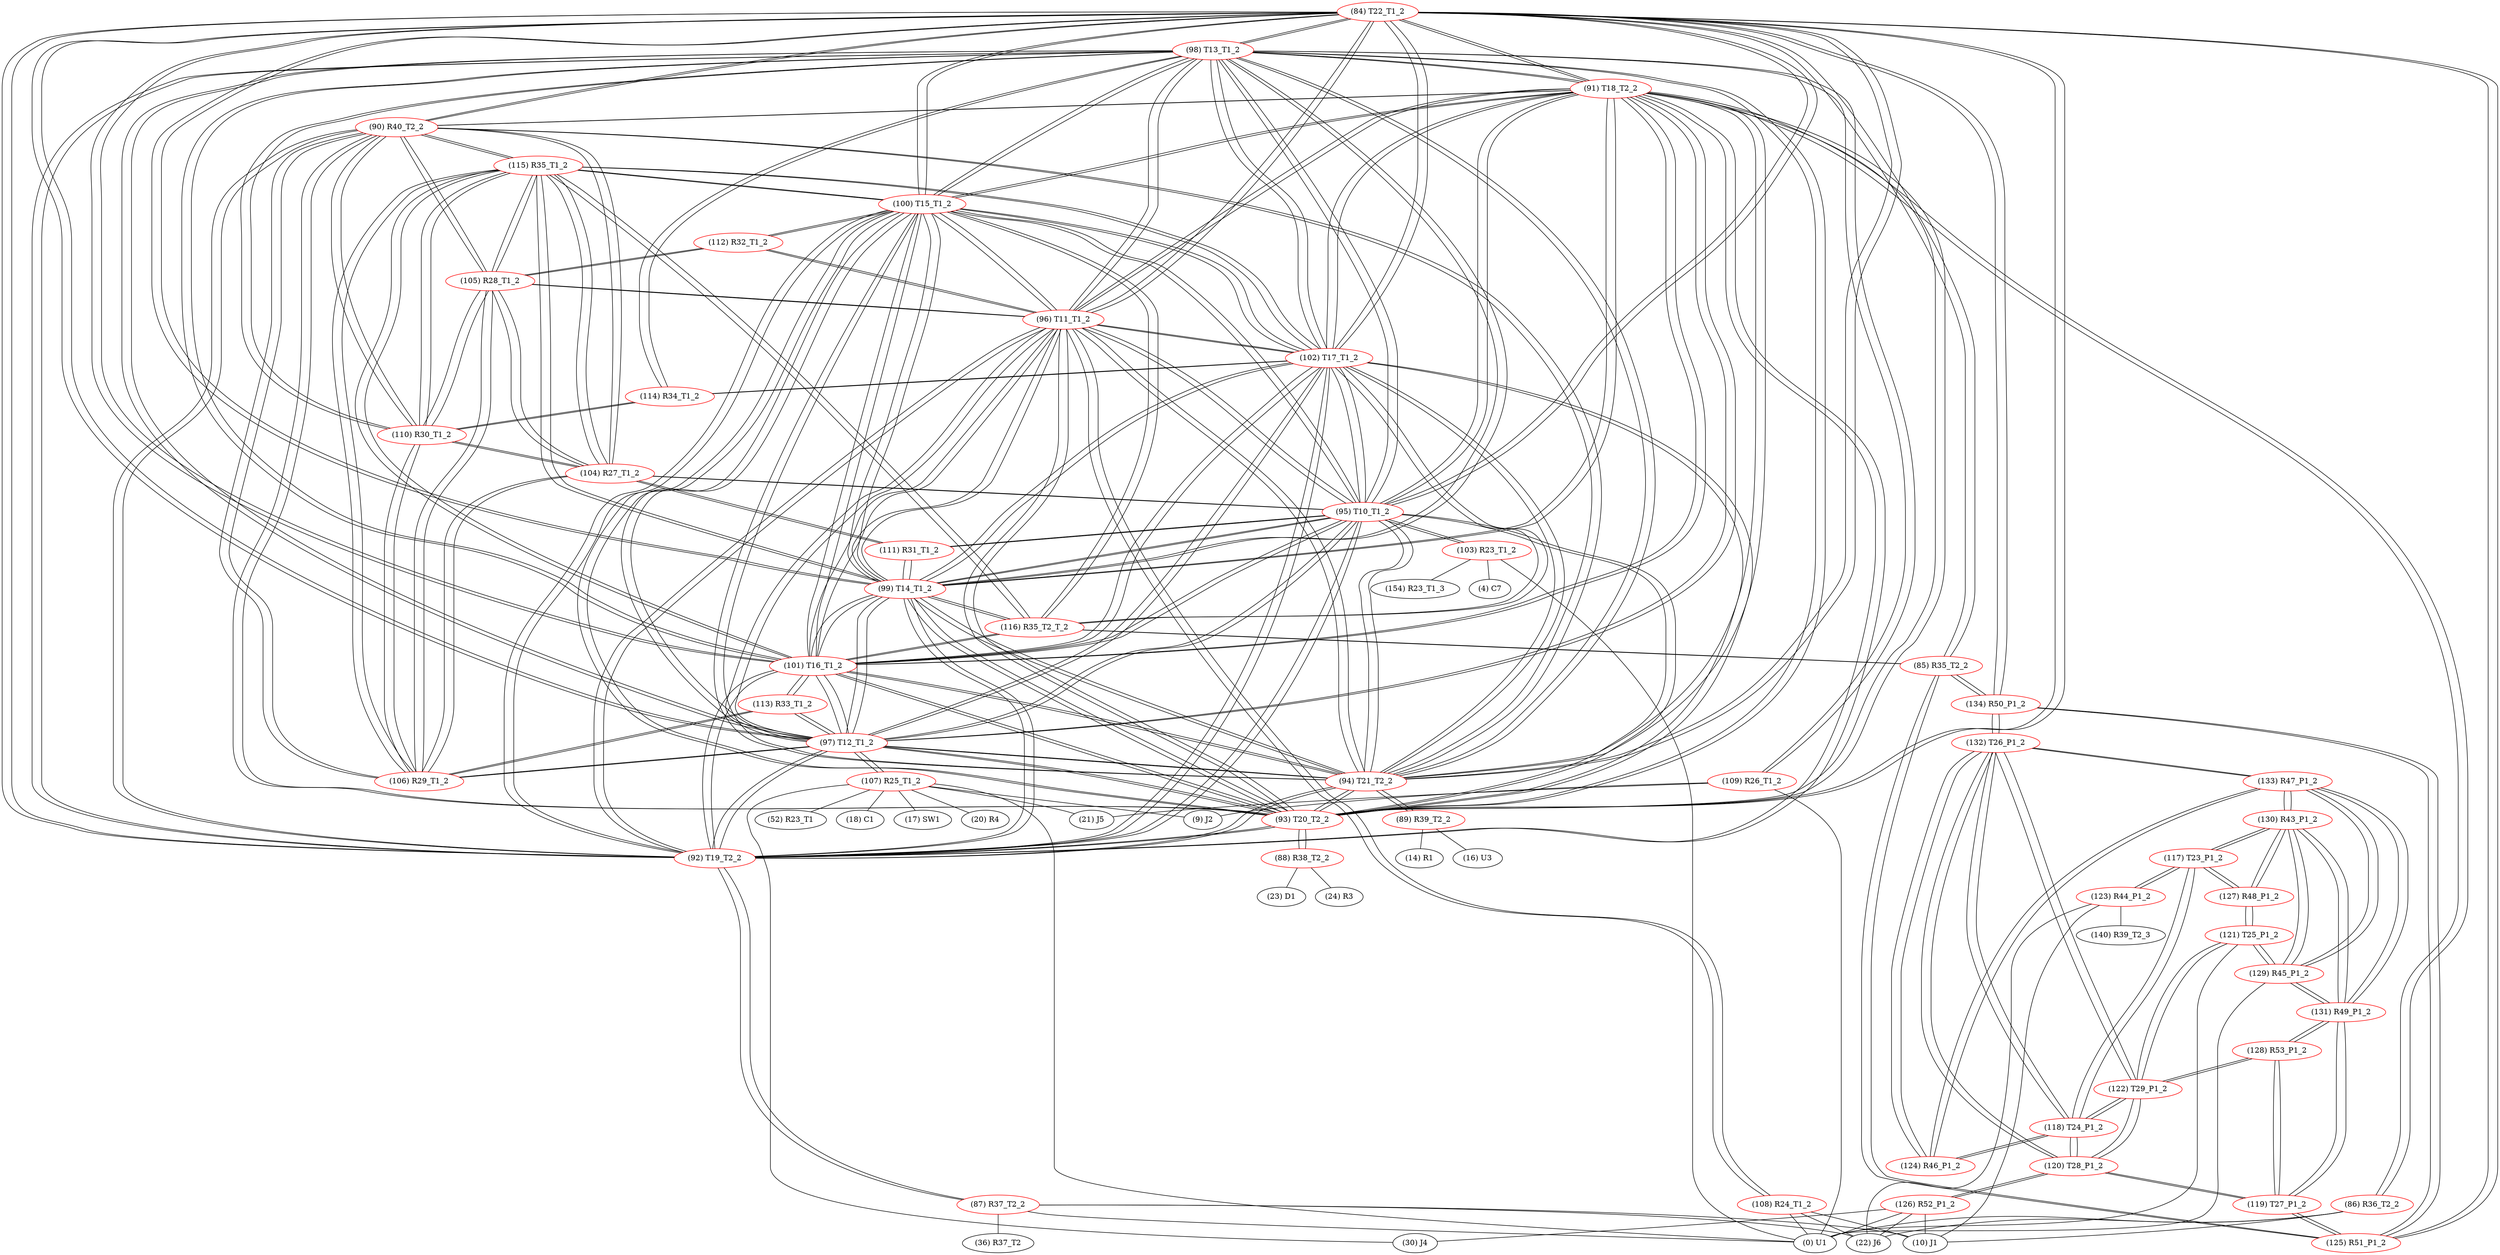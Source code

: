 graph {
	84 [label="(84) T22_T1_2" color=red]
	98 [label="(98) T13_T1_2"]
	91 [label="(91) T18_T2_2"]
	92 [label="(92) T19_T2_2"]
	97 [label="(97) T12_T1_2"]
	100 [label="(100) T15_T1_2"]
	99 [label="(99) T14_T1_2"]
	93 [label="(93) T20_T2_2"]
	94 [label="(94) T21_T2_2"]
	96 [label="(96) T11_T1_2"]
	95 [label="(95) T10_T1_2"]
	101 [label="(101) T16_T1_2"]
	102 [label="(102) T17_T1_2"]
	90 [label="(90) R40_T2_2"]
	125 [label="(125) R51_P1_2"]
	134 [label="(134) R50_P1_2"]
	85 [label="(85) R35_T2_2"]
	85 [label="(85) R35_T2_2" color=red]
	116 [label="(116) R35_T2_T_2"]
	125 [label="(125) R51_P1_2"]
	134 [label="(134) R50_P1_2"]
	84 [label="(84) T22_T1_2"]
	86 [label="(86) R36_T2_2" color=red]
	0 [label="(0) U1"]
	22 [label="(22) J6"]
	10 [label="(10) J1"]
	91 [label="(91) T18_T2_2"]
	87 [label="(87) R37_T2_2" color=red]
	22 [label="(22) J6"]
	10 [label="(10) J1"]
	0 [label="(0) U1"]
	36 [label="(36) R37_T2"]
	92 [label="(92) T19_T2_2"]
	88 [label="(88) R38_T2_2" color=red]
	23 [label="(23) D1"]
	24 [label="(24) R3"]
	93 [label="(93) T20_T2_2"]
	89 [label="(89) R39_T2_2" color=red]
	16 [label="(16) U3"]
	14 [label="(14) R1"]
	94 [label="(94) T21_T2_2"]
	90 [label="(90) R40_T2_2" color=red]
	92 [label="(92) T19_T2_2"]
	93 [label="(93) T20_T2_2"]
	94 [label="(94) T21_T2_2"]
	84 [label="(84) T22_T1_2"]
	91 [label="(91) T18_T2_2"]
	106 [label="(106) R29_T1_2"]
	105 [label="(105) R28_T1_2"]
	110 [label="(110) R30_T1_2"]
	104 [label="(104) R27_T1_2"]
	115 [label="(115) R35_T1_2"]
	91 [label="(91) T18_T2_2" color=red]
	98 [label="(98) T13_T1_2"]
	92 [label="(92) T19_T2_2"]
	97 [label="(97) T12_T1_2"]
	100 [label="(100) T15_T1_2"]
	99 [label="(99) T14_T1_2"]
	93 [label="(93) T20_T2_2"]
	94 [label="(94) T21_T2_2"]
	96 [label="(96) T11_T1_2"]
	95 [label="(95) T10_T1_2"]
	84 [label="(84) T22_T1_2"]
	101 [label="(101) T16_T1_2"]
	102 [label="(102) T17_T1_2"]
	90 [label="(90) R40_T2_2"]
	86 [label="(86) R36_T2_2"]
	92 [label="(92) T19_T2_2" color=red]
	98 [label="(98) T13_T1_2"]
	91 [label="(91) T18_T2_2"]
	97 [label="(97) T12_T1_2"]
	100 [label="(100) T15_T1_2"]
	99 [label="(99) T14_T1_2"]
	93 [label="(93) T20_T2_2"]
	94 [label="(94) T21_T2_2"]
	96 [label="(96) T11_T1_2"]
	95 [label="(95) T10_T1_2"]
	84 [label="(84) T22_T1_2"]
	101 [label="(101) T16_T1_2"]
	102 [label="(102) T17_T1_2"]
	90 [label="(90) R40_T2_2"]
	87 [label="(87) R37_T2_2"]
	93 [label="(93) T20_T2_2" color=red]
	98 [label="(98) T13_T1_2"]
	91 [label="(91) T18_T2_2"]
	92 [label="(92) T19_T2_2"]
	97 [label="(97) T12_T1_2"]
	100 [label="(100) T15_T1_2"]
	99 [label="(99) T14_T1_2"]
	94 [label="(94) T21_T2_2"]
	96 [label="(96) T11_T1_2"]
	95 [label="(95) T10_T1_2"]
	84 [label="(84) T22_T1_2"]
	101 [label="(101) T16_T1_2"]
	102 [label="(102) T17_T1_2"]
	90 [label="(90) R40_T2_2"]
	88 [label="(88) R38_T2_2"]
	94 [label="(94) T21_T2_2" color=red]
	98 [label="(98) T13_T1_2"]
	91 [label="(91) T18_T2_2"]
	92 [label="(92) T19_T2_2"]
	97 [label="(97) T12_T1_2"]
	100 [label="(100) T15_T1_2"]
	99 [label="(99) T14_T1_2"]
	93 [label="(93) T20_T2_2"]
	96 [label="(96) T11_T1_2"]
	95 [label="(95) T10_T1_2"]
	84 [label="(84) T22_T1_2"]
	101 [label="(101) T16_T1_2"]
	102 [label="(102) T17_T1_2"]
	90 [label="(90) R40_T2_2"]
	89 [label="(89) R39_T2_2"]
	95 [label="(95) T10_T1_2" color=red]
	98 [label="(98) T13_T1_2"]
	91 [label="(91) T18_T2_2"]
	92 [label="(92) T19_T2_2"]
	97 [label="(97) T12_T1_2"]
	100 [label="(100) T15_T1_2"]
	99 [label="(99) T14_T1_2"]
	93 [label="(93) T20_T2_2"]
	94 [label="(94) T21_T2_2"]
	96 [label="(96) T11_T1_2"]
	84 [label="(84) T22_T1_2"]
	101 [label="(101) T16_T1_2"]
	102 [label="(102) T17_T1_2"]
	103 [label="(103) R23_T1_2"]
	104 [label="(104) R27_T1_2"]
	111 [label="(111) R31_T1_2"]
	96 [label="(96) T11_T1_2" color=red]
	98 [label="(98) T13_T1_2"]
	91 [label="(91) T18_T2_2"]
	92 [label="(92) T19_T2_2"]
	97 [label="(97) T12_T1_2"]
	100 [label="(100) T15_T1_2"]
	99 [label="(99) T14_T1_2"]
	93 [label="(93) T20_T2_2"]
	94 [label="(94) T21_T2_2"]
	95 [label="(95) T10_T1_2"]
	84 [label="(84) T22_T1_2"]
	101 [label="(101) T16_T1_2"]
	102 [label="(102) T17_T1_2"]
	108 [label="(108) R24_T1_2"]
	112 [label="(112) R32_T1_2"]
	105 [label="(105) R28_T1_2"]
	97 [label="(97) T12_T1_2" color=red]
	98 [label="(98) T13_T1_2"]
	91 [label="(91) T18_T2_2"]
	92 [label="(92) T19_T2_2"]
	100 [label="(100) T15_T1_2"]
	99 [label="(99) T14_T1_2"]
	93 [label="(93) T20_T2_2"]
	94 [label="(94) T21_T2_2"]
	96 [label="(96) T11_T1_2"]
	95 [label="(95) T10_T1_2"]
	84 [label="(84) T22_T1_2"]
	101 [label="(101) T16_T1_2"]
	102 [label="(102) T17_T1_2"]
	113 [label="(113) R33_T1_2"]
	106 [label="(106) R29_T1_2"]
	107 [label="(107) R25_T1_2"]
	98 [label="(98) T13_T1_2" color=red]
	91 [label="(91) T18_T2_2"]
	92 [label="(92) T19_T2_2"]
	97 [label="(97) T12_T1_2"]
	100 [label="(100) T15_T1_2"]
	99 [label="(99) T14_T1_2"]
	93 [label="(93) T20_T2_2"]
	94 [label="(94) T21_T2_2"]
	96 [label="(96) T11_T1_2"]
	95 [label="(95) T10_T1_2"]
	84 [label="(84) T22_T1_2"]
	101 [label="(101) T16_T1_2"]
	102 [label="(102) T17_T1_2"]
	110 [label="(110) R30_T1_2"]
	114 [label="(114) R34_T1_2"]
	109 [label="(109) R26_T1_2"]
	99 [label="(99) T14_T1_2" color=red]
	98 [label="(98) T13_T1_2"]
	91 [label="(91) T18_T2_2"]
	92 [label="(92) T19_T2_2"]
	97 [label="(97) T12_T1_2"]
	100 [label="(100) T15_T1_2"]
	93 [label="(93) T20_T2_2"]
	94 [label="(94) T21_T2_2"]
	96 [label="(96) T11_T1_2"]
	95 [label="(95) T10_T1_2"]
	84 [label="(84) T22_T1_2"]
	101 [label="(101) T16_T1_2"]
	102 [label="(102) T17_T1_2"]
	116 [label="(116) R35_T2_T_2"]
	115 [label="(115) R35_T1_2"]
	111 [label="(111) R31_T1_2"]
	100 [label="(100) T15_T1_2" color=red]
	98 [label="(98) T13_T1_2"]
	91 [label="(91) T18_T2_2"]
	92 [label="(92) T19_T2_2"]
	97 [label="(97) T12_T1_2"]
	99 [label="(99) T14_T1_2"]
	93 [label="(93) T20_T2_2"]
	94 [label="(94) T21_T2_2"]
	96 [label="(96) T11_T1_2"]
	95 [label="(95) T10_T1_2"]
	84 [label="(84) T22_T1_2"]
	101 [label="(101) T16_T1_2"]
	102 [label="(102) T17_T1_2"]
	116 [label="(116) R35_T2_T_2"]
	115 [label="(115) R35_T1_2"]
	112 [label="(112) R32_T1_2"]
	101 [label="(101) T16_T1_2" color=red]
	98 [label="(98) T13_T1_2"]
	91 [label="(91) T18_T2_2"]
	92 [label="(92) T19_T2_2"]
	97 [label="(97) T12_T1_2"]
	100 [label="(100) T15_T1_2"]
	99 [label="(99) T14_T1_2"]
	93 [label="(93) T20_T2_2"]
	94 [label="(94) T21_T2_2"]
	96 [label="(96) T11_T1_2"]
	95 [label="(95) T10_T1_2"]
	84 [label="(84) T22_T1_2"]
	102 [label="(102) T17_T1_2"]
	116 [label="(116) R35_T2_T_2"]
	115 [label="(115) R35_T1_2"]
	113 [label="(113) R33_T1_2"]
	102 [label="(102) T17_T1_2" color=red]
	98 [label="(98) T13_T1_2"]
	91 [label="(91) T18_T2_2"]
	92 [label="(92) T19_T2_2"]
	97 [label="(97) T12_T1_2"]
	100 [label="(100) T15_T1_2"]
	99 [label="(99) T14_T1_2"]
	93 [label="(93) T20_T2_2"]
	94 [label="(94) T21_T2_2"]
	96 [label="(96) T11_T1_2"]
	95 [label="(95) T10_T1_2"]
	84 [label="(84) T22_T1_2"]
	101 [label="(101) T16_T1_2"]
	116 [label="(116) R35_T2_T_2"]
	115 [label="(115) R35_T1_2"]
	114 [label="(114) R34_T1_2"]
	103 [label="(103) R23_T1_2" color=red]
	4 [label="(4) C7"]
	0 [label="(0) U1"]
	154 [label="(154) R23_T1_3"]
	95 [label="(95) T10_T1_2"]
	104 [label="(104) R27_T1_2" color=red]
	90 [label="(90) R40_T2_2"]
	106 [label="(106) R29_T1_2"]
	105 [label="(105) R28_T1_2"]
	110 [label="(110) R30_T1_2"]
	115 [label="(115) R35_T1_2"]
	95 [label="(95) T10_T1_2"]
	111 [label="(111) R31_T1_2"]
	105 [label="(105) R28_T1_2" color=red]
	90 [label="(90) R40_T2_2"]
	106 [label="(106) R29_T1_2"]
	110 [label="(110) R30_T1_2"]
	104 [label="(104) R27_T1_2"]
	115 [label="(115) R35_T1_2"]
	112 [label="(112) R32_T1_2"]
	96 [label="(96) T11_T1_2"]
	106 [label="(106) R29_T1_2" color=red]
	90 [label="(90) R40_T2_2"]
	105 [label="(105) R28_T1_2"]
	110 [label="(110) R30_T1_2"]
	104 [label="(104) R27_T1_2"]
	115 [label="(115) R35_T1_2"]
	113 [label="(113) R33_T1_2"]
	97 [label="(97) T12_T1_2"]
	107 [label="(107) R25_T1_2" color=red]
	18 [label="(18) C1"]
	0 [label="(0) U1"]
	30 [label="(30) J4"]
	21 [label="(21) J5"]
	17 [label="(17) SW1"]
	20 [label="(20) R4"]
	9 [label="(9) J2"]
	52 [label="(52) R23_T1"]
	97 [label="(97) T12_T1_2"]
	108 [label="(108) R24_T1_2" color=red]
	0 [label="(0) U1"]
	10 [label="(10) J1"]
	22 [label="(22) J6"]
	96 [label="(96) T11_T1_2"]
	109 [label="(109) R26_T1_2" color=red]
	21 [label="(21) J5"]
	0 [label="(0) U1"]
	9 [label="(9) J2"]
	98 [label="(98) T13_T1_2"]
	110 [label="(110) R30_T1_2" color=red]
	90 [label="(90) R40_T2_2"]
	106 [label="(106) R29_T1_2"]
	105 [label="(105) R28_T1_2"]
	104 [label="(104) R27_T1_2"]
	115 [label="(115) R35_T1_2"]
	114 [label="(114) R34_T1_2"]
	98 [label="(98) T13_T1_2"]
	111 [label="(111) R31_T1_2" color=red]
	104 [label="(104) R27_T1_2"]
	95 [label="(95) T10_T1_2"]
	99 [label="(99) T14_T1_2"]
	112 [label="(112) R32_T1_2" color=red]
	100 [label="(100) T15_T1_2"]
	96 [label="(96) T11_T1_2"]
	105 [label="(105) R28_T1_2"]
	113 [label="(113) R33_T1_2" color=red]
	101 [label="(101) T16_T1_2"]
	97 [label="(97) T12_T1_2"]
	106 [label="(106) R29_T1_2"]
	114 [label="(114) R34_T1_2" color=red]
	102 [label="(102) T17_T1_2"]
	110 [label="(110) R30_T1_2"]
	98 [label="(98) T13_T1_2"]
	115 [label="(115) R35_T1_2" color=red]
	100 [label="(100) T15_T1_2"]
	101 [label="(101) T16_T1_2"]
	99 [label="(99) T14_T1_2"]
	102 [label="(102) T17_T1_2"]
	116 [label="(116) R35_T2_T_2"]
	90 [label="(90) R40_T2_2"]
	106 [label="(106) R29_T1_2"]
	105 [label="(105) R28_T1_2"]
	110 [label="(110) R30_T1_2"]
	104 [label="(104) R27_T1_2"]
	116 [label="(116) R35_T2_T_2" color=red]
	100 [label="(100) T15_T1_2"]
	101 [label="(101) T16_T1_2"]
	99 [label="(99) T14_T1_2"]
	102 [label="(102) T17_T1_2"]
	115 [label="(115) R35_T1_2"]
	85 [label="(85) R35_T2_2"]
	117 [label="(117) T23_P1_2" color=red]
	127 [label="(127) R48_P1_2"]
	130 [label="(130) R43_P1_2"]
	118 [label="(118) T24_P1_2"]
	123 [label="(123) R44_P1_2"]
	118 [label="(118) T24_P1_2" color=red]
	132 [label="(132) T26_P1_2"]
	122 [label="(122) T29_P1_2"]
	120 [label="(120) T28_P1_2"]
	124 [label="(124) R46_P1_2"]
	117 [label="(117) T23_P1_2"]
	119 [label="(119) T27_P1_2" color=red]
	125 [label="(125) R51_P1_2"]
	120 [label="(120) T28_P1_2"]
	128 [label="(128) R53_P1_2"]
	131 [label="(131) R49_P1_2"]
	120 [label="(120) T28_P1_2" color=red]
	132 [label="(132) T26_P1_2"]
	118 [label="(118) T24_P1_2"]
	122 [label="(122) T29_P1_2"]
	126 [label="(126) R52_P1_2"]
	119 [label="(119) T27_P1_2"]
	121 [label="(121) T25_P1_2" color=red]
	122 [label="(122) T29_P1_2"]
	127 [label="(127) R48_P1_2"]
	129 [label="(129) R45_P1_2"]
	0 [label="(0) U1"]
	122 [label="(122) T29_P1_2" color=red]
	132 [label="(132) T26_P1_2"]
	118 [label="(118) T24_P1_2"]
	120 [label="(120) T28_P1_2"]
	121 [label="(121) T25_P1_2"]
	128 [label="(128) R53_P1_2"]
	123 [label="(123) R44_P1_2" color=red]
	10 [label="(10) J1"]
	22 [label="(22) J6"]
	140 [label="(140) R39_T2_3"]
	117 [label="(117) T23_P1_2"]
	124 [label="(124) R46_P1_2" color=red]
	132 [label="(132) T26_P1_2"]
	133 [label="(133) R47_P1_2"]
	118 [label="(118) T24_P1_2"]
	125 [label="(125) R51_P1_2" color=red]
	119 [label="(119) T27_P1_2"]
	134 [label="(134) R50_P1_2"]
	84 [label="(84) T22_T1_2"]
	85 [label="(85) R35_T2_2"]
	126 [label="(126) R52_P1_2" color=red]
	0 [label="(0) U1"]
	22 [label="(22) J6"]
	30 [label="(30) J4"]
	10 [label="(10) J1"]
	120 [label="(120) T28_P1_2"]
	127 [label="(127) R48_P1_2" color=red]
	121 [label="(121) T25_P1_2"]
	117 [label="(117) T23_P1_2"]
	130 [label="(130) R43_P1_2"]
	128 [label="(128) R53_P1_2" color=red]
	122 [label="(122) T29_P1_2"]
	119 [label="(119) T27_P1_2"]
	131 [label="(131) R49_P1_2"]
	129 [label="(129) R45_P1_2" color=red]
	133 [label="(133) R47_P1_2"]
	130 [label="(130) R43_P1_2"]
	131 [label="(131) R49_P1_2"]
	121 [label="(121) T25_P1_2"]
	0 [label="(0) U1"]
	130 [label="(130) R43_P1_2" color=red]
	127 [label="(127) R48_P1_2"]
	117 [label="(117) T23_P1_2"]
	133 [label="(133) R47_P1_2"]
	129 [label="(129) R45_P1_2"]
	131 [label="(131) R49_P1_2"]
	131 [label="(131) R49_P1_2" color=red]
	133 [label="(133) R47_P1_2"]
	129 [label="(129) R45_P1_2"]
	130 [label="(130) R43_P1_2"]
	119 [label="(119) T27_P1_2"]
	128 [label="(128) R53_P1_2"]
	132 [label="(132) T26_P1_2" color=red]
	134 [label="(134) R50_P1_2"]
	118 [label="(118) T24_P1_2"]
	122 [label="(122) T29_P1_2"]
	120 [label="(120) T28_P1_2"]
	124 [label="(124) R46_P1_2"]
	133 [label="(133) R47_P1_2"]
	133 [label="(133) R47_P1_2" color=red]
	129 [label="(129) R45_P1_2"]
	130 [label="(130) R43_P1_2"]
	131 [label="(131) R49_P1_2"]
	132 [label="(132) T26_P1_2"]
	124 [label="(124) R46_P1_2"]
	134 [label="(134) R50_P1_2" color=red]
	132 [label="(132) T26_P1_2"]
	125 [label="(125) R51_P1_2"]
	84 [label="(84) T22_T1_2"]
	85 [label="(85) R35_T2_2"]
	84 -- 98
	84 -- 91
	84 -- 92
	84 -- 97
	84 -- 100
	84 -- 99
	84 -- 93
	84 -- 94
	84 -- 96
	84 -- 95
	84 -- 101
	84 -- 102
	84 -- 90
	84 -- 125
	84 -- 134
	84 -- 85
	85 -- 116
	85 -- 125
	85 -- 134
	85 -- 84
	86 -- 0
	86 -- 22
	86 -- 10
	86 -- 91
	87 -- 22
	87 -- 10
	87 -- 0
	87 -- 36
	87 -- 92
	88 -- 23
	88 -- 24
	88 -- 93
	89 -- 16
	89 -- 14
	89 -- 94
	90 -- 92
	90 -- 93
	90 -- 94
	90 -- 84
	90 -- 91
	90 -- 106
	90 -- 105
	90 -- 110
	90 -- 104
	90 -- 115
	91 -- 98
	91 -- 92
	91 -- 97
	91 -- 100
	91 -- 99
	91 -- 93
	91 -- 94
	91 -- 96
	91 -- 95
	91 -- 84
	91 -- 101
	91 -- 102
	91 -- 90
	91 -- 86
	92 -- 98
	92 -- 91
	92 -- 97
	92 -- 100
	92 -- 99
	92 -- 93
	92 -- 94
	92 -- 96
	92 -- 95
	92 -- 84
	92 -- 101
	92 -- 102
	92 -- 90
	92 -- 87
	93 -- 98
	93 -- 91
	93 -- 92
	93 -- 97
	93 -- 100
	93 -- 99
	93 -- 94
	93 -- 96
	93 -- 95
	93 -- 84
	93 -- 101
	93 -- 102
	93 -- 90
	93 -- 88
	94 -- 98
	94 -- 91
	94 -- 92
	94 -- 97
	94 -- 100
	94 -- 99
	94 -- 93
	94 -- 96
	94 -- 95
	94 -- 84
	94 -- 101
	94 -- 102
	94 -- 90
	94 -- 89
	95 -- 98
	95 -- 91
	95 -- 92
	95 -- 97
	95 -- 100
	95 -- 99
	95 -- 93
	95 -- 94
	95 -- 96
	95 -- 84
	95 -- 101
	95 -- 102
	95 -- 103
	95 -- 104
	95 -- 111
	96 -- 98
	96 -- 91
	96 -- 92
	96 -- 97
	96 -- 100
	96 -- 99
	96 -- 93
	96 -- 94
	96 -- 95
	96 -- 84
	96 -- 101
	96 -- 102
	96 -- 108
	96 -- 112
	96 -- 105
	97 -- 98
	97 -- 91
	97 -- 92
	97 -- 100
	97 -- 99
	97 -- 93
	97 -- 94
	97 -- 96
	97 -- 95
	97 -- 84
	97 -- 101
	97 -- 102
	97 -- 113
	97 -- 106
	97 -- 107
	98 -- 91
	98 -- 92
	98 -- 97
	98 -- 100
	98 -- 99
	98 -- 93
	98 -- 94
	98 -- 96
	98 -- 95
	98 -- 84
	98 -- 101
	98 -- 102
	98 -- 110
	98 -- 114
	98 -- 109
	99 -- 98
	99 -- 91
	99 -- 92
	99 -- 97
	99 -- 100
	99 -- 93
	99 -- 94
	99 -- 96
	99 -- 95
	99 -- 84
	99 -- 101
	99 -- 102
	99 -- 116
	99 -- 115
	99 -- 111
	100 -- 98
	100 -- 91
	100 -- 92
	100 -- 97
	100 -- 99
	100 -- 93
	100 -- 94
	100 -- 96
	100 -- 95
	100 -- 84
	100 -- 101
	100 -- 102
	100 -- 116
	100 -- 115
	100 -- 112
	101 -- 98
	101 -- 91
	101 -- 92
	101 -- 97
	101 -- 100
	101 -- 99
	101 -- 93
	101 -- 94
	101 -- 96
	101 -- 95
	101 -- 84
	101 -- 102
	101 -- 116
	101 -- 115
	101 -- 113
	102 -- 98
	102 -- 91
	102 -- 92
	102 -- 97
	102 -- 100
	102 -- 99
	102 -- 93
	102 -- 94
	102 -- 96
	102 -- 95
	102 -- 84
	102 -- 101
	102 -- 116
	102 -- 115
	102 -- 114
	103 -- 4
	103 -- 0
	103 -- 154
	103 -- 95
	104 -- 90
	104 -- 106
	104 -- 105
	104 -- 110
	104 -- 115
	104 -- 95
	104 -- 111
	105 -- 90
	105 -- 106
	105 -- 110
	105 -- 104
	105 -- 115
	105 -- 112
	105 -- 96
	106 -- 90
	106 -- 105
	106 -- 110
	106 -- 104
	106 -- 115
	106 -- 113
	106 -- 97
	107 -- 18
	107 -- 0
	107 -- 30
	107 -- 21
	107 -- 17
	107 -- 20
	107 -- 9
	107 -- 52
	107 -- 97
	108 -- 0
	108 -- 10
	108 -- 22
	108 -- 96
	109 -- 21
	109 -- 0
	109 -- 9
	109 -- 98
	110 -- 90
	110 -- 106
	110 -- 105
	110 -- 104
	110 -- 115
	110 -- 114
	110 -- 98
	111 -- 104
	111 -- 95
	111 -- 99
	112 -- 100
	112 -- 96
	112 -- 105
	113 -- 101
	113 -- 97
	113 -- 106
	114 -- 102
	114 -- 110
	114 -- 98
	115 -- 100
	115 -- 101
	115 -- 99
	115 -- 102
	115 -- 116
	115 -- 90
	115 -- 106
	115 -- 105
	115 -- 110
	115 -- 104
	116 -- 100
	116 -- 101
	116 -- 99
	116 -- 102
	116 -- 115
	116 -- 85
	117 -- 127
	117 -- 130
	117 -- 118
	117 -- 123
	118 -- 132
	118 -- 122
	118 -- 120
	118 -- 124
	118 -- 117
	119 -- 125
	119 -- 120
	119 -- 128
	119 -- 131
	120 -- 132
	120 -- 118
	120 -- 122
	120 -- 126
	120 -- 119
	121 -- 122
	121 -- 127
	121 -- 129
	121 -- 0
	122 -- 132
	122 -- 118
	122 -- 120
	122 -- 121
	122 -- 128
	123 -- 10
	123 -- 22
	123 -- 140
	123 -- 117
	124 -- 132
	124 -- 133
	124 -- 118
	125 -- 119
	125 -- 134
	125 -- 84
	125 -- 85
	126 -- 0
	126 -- 22
	126 -- 30
	126 -- 10
	126 -- 120
	127 -- 121
	127 -- 117
	127 -- 130
	128 -- 122
	128 -- 119
	128 -- 131
	129 -- 133
	129 -- 130
	129 -- 131
	129 -- 121
	129 -- 0
	130 -- 127
	130 -- 117
	130 -- 133
	130 -- 129
	130 -- 131
	131 -- 133
	131 -- 129
	131 -- 130
	131 -- 119
	131 -- 128
	132 -- 134
	132 -- 118
	132 -- 122
	132 -- 120
	132 -- 124
	132 -- 133
	133 -- 129
	133 -- 130
	133 -- 131
	133 -- 132
	133 -- 124
	134 -- 132
	134 -- 125
	134 -- 84
	134 -- 85
}